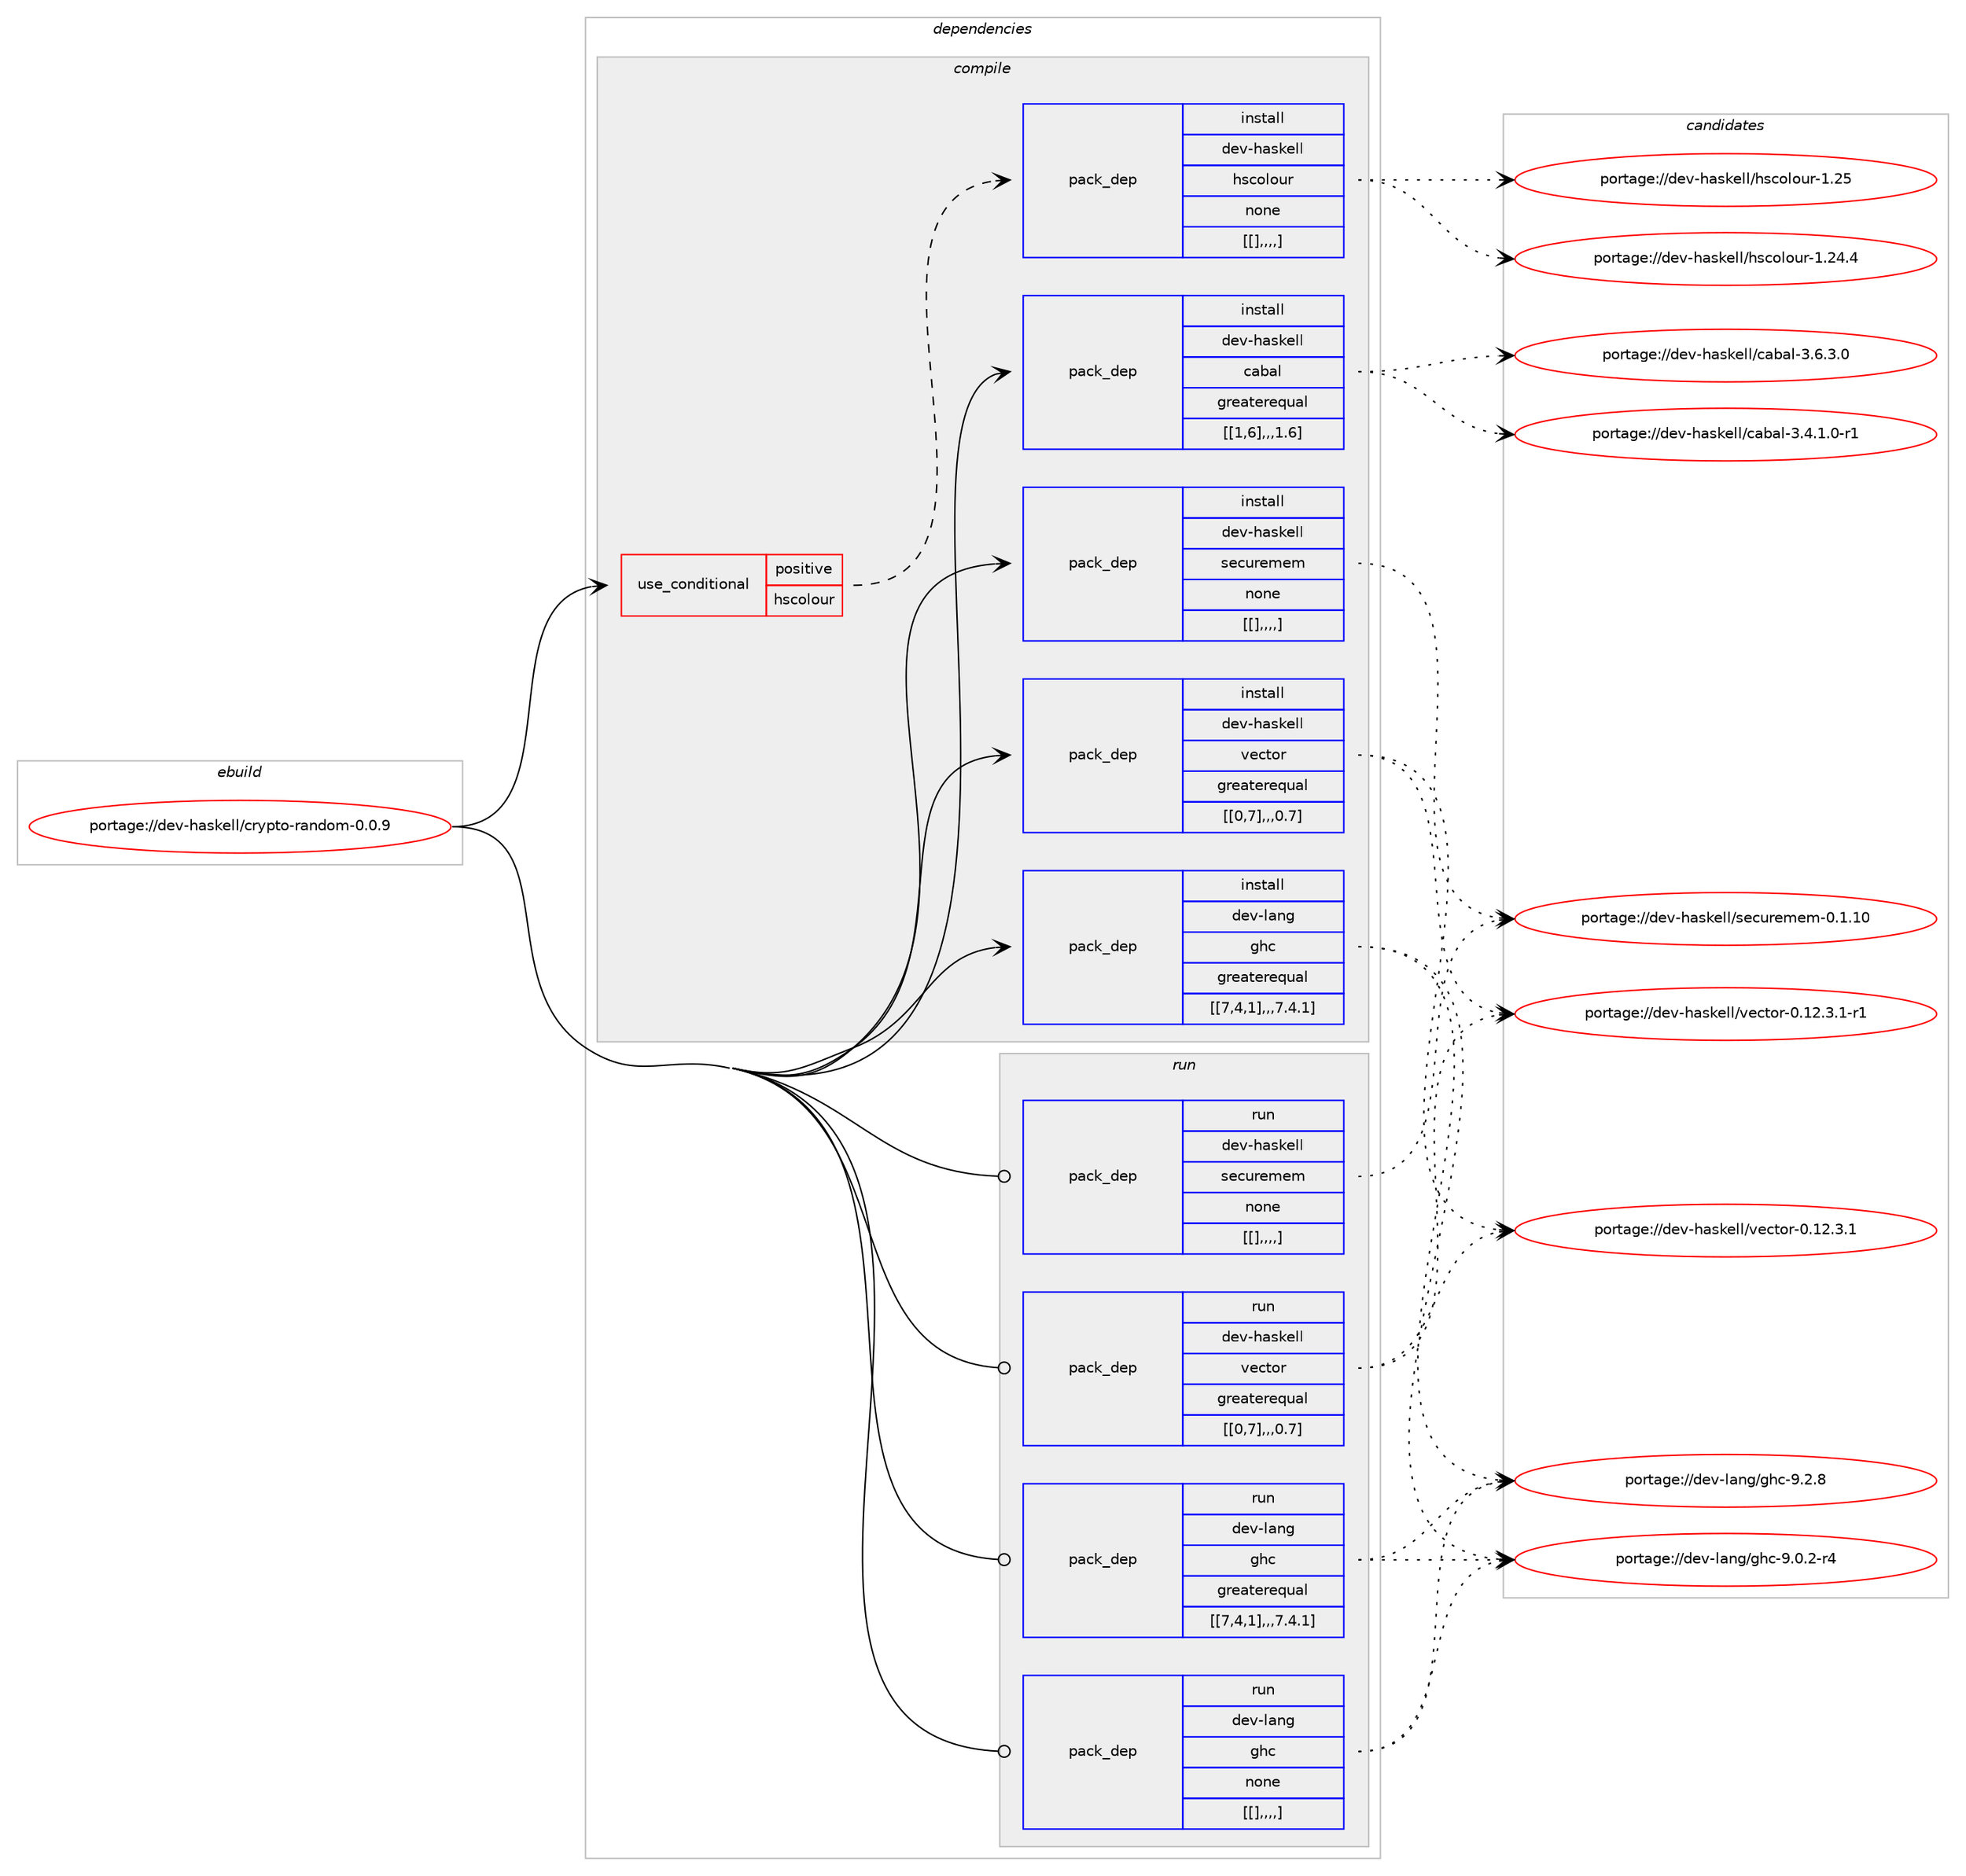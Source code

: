 digraph prolog {

# *************
# Graph options
# *************

newrank=true;
concentrate=true;
compound=true;
graph [rankdir=LR,fontname=Helvetica,fontsize=10,ranksep=1.5];#, ranksep=2.5, nodesep=0.2];
edge  [arrowhead=vee];
node  [fontname=Helvetica,fontsize=10];

# **********
# The ebuild
# **********

subgraph cluster_leftcol {
color=gray;
label=<<i>ebuild</i>>;
id [label="portage://dev-haskell/crypto-random-0.0.9", color=red, width=4, href="../dev-haskell/crypto-random-0.0.9.svg"];
}

# ****************
# The dependencies
# ****************

subgraph cluster_midcol {
color=gray;
label=<<i>dependencies</i>>;
subgraph cluster_compile {
fillcolor="#eeeeee";
style=filled;
label=<<i>compile</i>>;
subgraph cond20679 {
dependency79536 [label=<<TABLE BORDER="0" CELLBORDER="1" CELLSPACING="0" CELLPADDING="4"><TR><TD ROWSPAN="3" CELLPADDING="10">use_conditional</TD></TR><TR><TD>positive</TD></TR><TR><TD>hscolour</TD></TR></TABLE>>, shape=none, color=red];
subgraph pack57890 {
dependency79537 [label=<<TABLE BORDER="0" CELLBORDER="1" CELLSPACING="0" CELLPADDING="4" WIDTH="220"><TR><TD ROWSPAN="6" CELLPADDING="30">pack_dep</TD></TR><TR><TD WIDTH="110">install</TD></TR><TR><TD>dev-haskell</TD></TR><TR><TD>hscolour</TD></TR><TR><TD>none</TD></TR><TR><TD>[[],,,,]</TD></TR></TABLE>>, shape=none, color=blue];
}
dependency79536:e -> dependency79537:w [weight=20,style="dashed",arrowhead="vee"];
}
id:e -> dependency79536:w [weight=20,style="solid",arrowhead="vee"];
subgraph pack57891 {
dependency79538 [label=<<TABLE BORDER="0" CELLBORDER="1" CELLSPACING="0" CELLPADDING="4" WIDTH="220"><TR><TD ROWSPAN="6" CELLPADDING="30">pack_dep</TD></TR><TR><TD WIDTH="110">install</TD></TR><TR><TD>dev-haskell</TD></TR><TR><TD>cabal</TD></TR><TR><TD>greaterequal</TD></TR><TR><TD>[[1,6],,,1.6]</TD></TR></TABLE>>, shape=none, color=blue];
}
id:e -> dependency79538:w [weight=20,style="solid",arrowhead="vee"];
subgraph pack57892 {
dependency79539 [label=<<TABLE BORDER="0" CELLBORDER="1" CELLSPACING="0" CELLPADDING="4" WIDTH="220"><TR><TD ROWSPAN="6" CELLPADDING="30">pack_dep</TD></TR><TR><TD WIDTH="110">install</TD></TR><TR><TD>dev-haskell</TD></TR><TR><TD>securemem</TD></TR><TR><TD>none</TD></TR><TR><TD>[[],,,,]</TD></TR></TABLE>>, shape=none, color=blue];
}
id:e -> dependency79539:w [weight=20,style="solid",arrowhead="vee"];
subgraph pack57893 {
dependency79540 [label=<<TABLE BORDER="0" CELLBORDER="1" CELLSPACING="0" CELLPADDING="4" WIDTH="220"><TR><TD ROWSPAN="6" CELLPADDING="30">pack_dep</TD></TR><TR><TD WIDTH="110">install</TD></TR><TR><TD>dev-haskell</TD></TR><TR><TD>vector</TD></TR><TR><TD>greaterequal</TD></TR><TR><TD>[[0,7],,,0.7]</TD></TR></TABLE>>, shape=none, color=blue];
}
id:e -> dependency79540:w [weight=20,style="solid",arrowhead="vee"];
subgraph pack57894 {
dependency79541 [label=<<TABLE BORDER="0" CELLBORDER="1" CELLSPACING="0" CELLPADDING="4" WIDTH="220"><TR><TD ROWSPAN="6" CELLPADDING="30">pack_dep</TD></TR><TR><TD WIDTH="110">install</TD></TR><TR><TD>dev-lang</TD></TR><TR><TD>ghc</TD></TR><TR><TD>greaterequal</TD></TR><TR><TD>[[7,4,1],,,7.4.1]</TD></TR></TABLE>>, shape=none, color=blue];
}
id:e -> dependency79541:w [weight=20,style="solid",arrowhead="vee"];
}
subgraph cluster_compileandrun {
fillcolor="#eeeeee";
style=filled;
label=<<i>compile and run</i>>;
}
subgraph cluster_run {
fillcolor="#eeeeee";
style=filled;
label=<<i>run</i>>;
subgraph pack57895 {
dependency79542 [label=<<TABLE BORDER="0" CELLBORDER="1" CELLSPACING="0" CELLPADDING="4" WIDTH="220"><TR><TD ROWSPAN="6" CELLPADDING="30">pack_dep</TD></TR><TR><TD WIDTH="110">run</TD></TR><TR><TD>dev-haskell</TD></TR><TR><TD>securemem</TD></TR><TR><TD>none</TD></TR><TR><TD>[[],,,,]</TD></TR></TABLE>>, shape=none, color=blue];
}
id:e -> dependency79542:w [weight=20,style="solid",arrowhead="odot"];
subgraph pack57896 {
dependency79543 [label=<<TABLE BORDER="0" CELLBORDER="1" CELLSPACING="0" CELLPADDING="4" WIDTH="220"><TR><TD ROWSPAN="6" CELLPADDING="30">pack_dep</TD></TR><TR><TD WIDTH="110">run</TD></TR><TR><TD>dev-haskell</TD></TR><TR><TD>vector</TD></TR><TR><TD>greaterequal</TD></TR><TR><TD>[[0,7],,,0.7]</TD></TR></TABLE>>, shape=none, color=blue];
}
id:e -> dependency79543:w [weight=20,style="solid",arrowhead="odot"];
subgraph pack57897 {
dependency79544 [label=<<TABLE BORDER="0" CELLBORDER="1" CELLSPACING="0" CELLPADDING="4" WIDTH="220"><TR><TD ROWSPAN="6" CELLPADDING="30">pack_dep</TD></TR><TR><TD WIDTH="110">run</TD></TR><TR><TD>dev-lang</TD></TR><TR><TD>ghc</TD></TR><TR><TD>greaterequal</TD></TR><TR><TD>[[7,4,1],,,7.4.1]</TD></TR></TABLE>>, shape=none, color=blue];
}
id:e -> dependency79544:w [weight=20,style="solid",arrowhead="odot"];
subgraph pack57898 {
dependency79545 [label=<<TABLE BORDER="0" CELLBORDER="1" CELLSPACING="0" CELLPADDING="4" WIDTH="220"><TR><TD ROWSPAN="6" CELLPADDING="30">pack_dep</TD></TR><TR><TD WIDTH="110">run</TD></TR><TR><TD>dev-lang</TD></TR><TR><TD>ghc</TD></TR><TR><TD>none</TD></TR><TR><TD>[[],,,,]</TD></TR></TABLE>>, shape=none, color=blue];
}
id:e -> dependency79545:w [weight=20,style="solid",arrowhead="odot"];
}
}

# **************
# The candidates
# **************

subgraph cluster_choices {
rank=same;
color=gray;
label=<<i>candidates</i>>;

subgraph choice57890 {
color=black;
nodesep=1;
choice100101118451049711510710110810847104115991111081111171144549465053 [label="portage://dev-haskell/hscolour-1.25", color=red, width=4,href="../dev-haskell/hscolour-1.25.svg"];
choice1001011184510497115107101108108471041159911110811111711445494650524652 [label="portage://dev-haskell/hscolour-1.24.4", color=red, width=4,href="../dev-haskell/hscolour-1.24.4.svg"];
dependency79537:e -> choice100101118451049711510710110810847104115991111081111171144549465053:w [style=dotted,weight="100"];
dependency79537:e -> choice1001011184510497115107101108108471041159911110811111711445494650524652:w [style=dotted,weight="100"];
}
subgraph choice57891 {
color=black;
nodesep=1;
choice100101118451049711510710110810847999798971084551465446514648 [label="portage://dev-haskell/cabal-3.6.3.0", color=red, width=4,href="../dev-haskell/cabal-3.6.3.0.svg"];
choice1001011184510497115107101108108479997989710845514652464946484511449 [label="portage://dev-haskell/cabal-3.4.1.0-r1", color=red, width=4,href="../dev-haskell/cabal-3.4.1.0-r1.svg"];
dependency79538:e -> choice100101118451049711510710110810847999798971084551465446514648:w [style=dotted,weight="100"];
dependency79538:e -> choice1001011184510497115107101108108479997989710845514652464946484511449:w [style=dotted,weight="100"];
}
subgraph choice57892 {
color=black;
nodesep=1;
choice1001011184510497115107101108108471151019911711410110910110945484649464948 [label="portage://dev-haskell/securemem-0.1.10", color=red, width=4,href="../dev-haskell/securemem-0.1.10.svg"];
dependency79539:e -> choice1001011184510497115107101108108471151019911711410110910110945484649464948:w [style=dotted,weight="100"];
}
subgraph choice57893 {
color=black;
nodesep=1;
choice100101118451049711510710110810847118101991161111144548464950465146494511449 [label="portage://dev-haskell/vector-0.12.3.1-r1", color=red, width=4,href="../dev-haskell/vector-0.12.3.1-r1.svg"];
choice10010111845104971151071011081084711810199116111114454846495046514649 [label="portage://dev-haskell/vector-0.12.3.1", color=red, width=4,href="../dev-haskell/vector-0.12.3.1.svg"];
dependency79540:e -> choice100101118451049711510710110810847118101991161111144548464950465146494511449:w [style=dotted,weight="100"];
dependency79540:e -> choice10010111845104971151071011081084711810199116111114454846495046514649:w [style=dotted,weight="100"];
}
subgraph choice57894 {
color=black;
nodesep=1;
choice10010111845108971101034710310499455746504656 [label="portage://dev-lang/ghc-9.2.8", color=red, width=4,href="../dev-lang/ghc-9.2.8.svg"];
choice100101118451089711010347103104994557464846504511452 [label="portage://dev-lang/ghc-9.0.2-r4", color=red, width=4,href="../dev-lang/ghc-9.0.2-r4.svg"];
dependency79541:e -> choice10010111845108971101034710310499455746504656:w [style=dotted,weight="100"];
dependency79541:e -> choice100101118451089711010347103104994557464846504511452:w [style=dotted,weight="100"];
}
subgraph choice57895 {
color=black;
nodesep=1;
choice1001011184510497115107101108108471151019911711410110910110945484649464948 [label="portage://dev-haskell/securemem-0.1.10", color=red, width=4,href="../dev-haskell/securemem-0.1.10.svg"];
dependency79542:e -> choice1001011184510497115107101108108471151019911711410110910110945484649464948:w [style=dotted,weight="100"];
}
subgraph choice57896 {
color=black;
nodesep=1;
choice100101118451049711510710110810847118101991161111144548464950465146494511449 [label="portage://dev-haskell/vector-0.12.3.1-r1", color=red, width=4,href="../dev-haskell/vector-0.12.3.1-r1.svg"];
choice10010111845104971151071011081084711810199116111114454846495046514649 [label="portage://dev-haskell/vector-0.12.3.1", color=red, width=4,href="../dev-haskell/vector-0.12.3.1.svg"];
dependency79543:e -> choice100101118451049711510710110810847118101991161111144548464950465146494511449:w [style=dotted,weight="100"];
dependency79543:e -> choice10010111845104971151071011081084711810199116111114454846495046514649:w [style=dotted,weight="100"];
}
subgraph choice57897 {
color=black;
nodesep=1;
choice10010111845108971101034710310499455746504656 [label="portage://dev-lang/ghc-9.2.8", color=red, width=4,href="../dev-lang/ghc-9.2.8.svg"];
choice100101118451089711010347103104994557464846504511452 [label="portage://dev-lang/ghc-9.0.2-r4", color=red, width=4,href="../dev-lang/ghc-9.0.2-r4.svg"];
dependency79544:e -> choice10010111845108971101034710310499455746504656:w [style=dotted,weight="100"];
dependency79544:e -> choice100101118451089711010347103104994557464846504511452:w [style=dotted,weight="100"];
}
subgraph choice57898 {
color=black;
nodesep=1;
choice10010111845108971101034710310499455746504656 [label="portage://dev-lang/ghc-9.2.8", color=red, width=4,href="../dev-lang/ghc-9.2.8.svg"];
choice100101118451089711010347103104994557464846504511452 [label="portage://dev-lang/ghc-9.0.2-r4", color=red, width=4,href="../dev-lang/ghc-9.0.2-r4.svg"];
dependency79545:e -> choice10010111845108971101034710310499455746504656:w [style=dotted,weight="100"];
dependency79545:e -> choice100101118451089711010347103104994557464846504511452:w [style=dotted,weight="100"];
}
}

}
